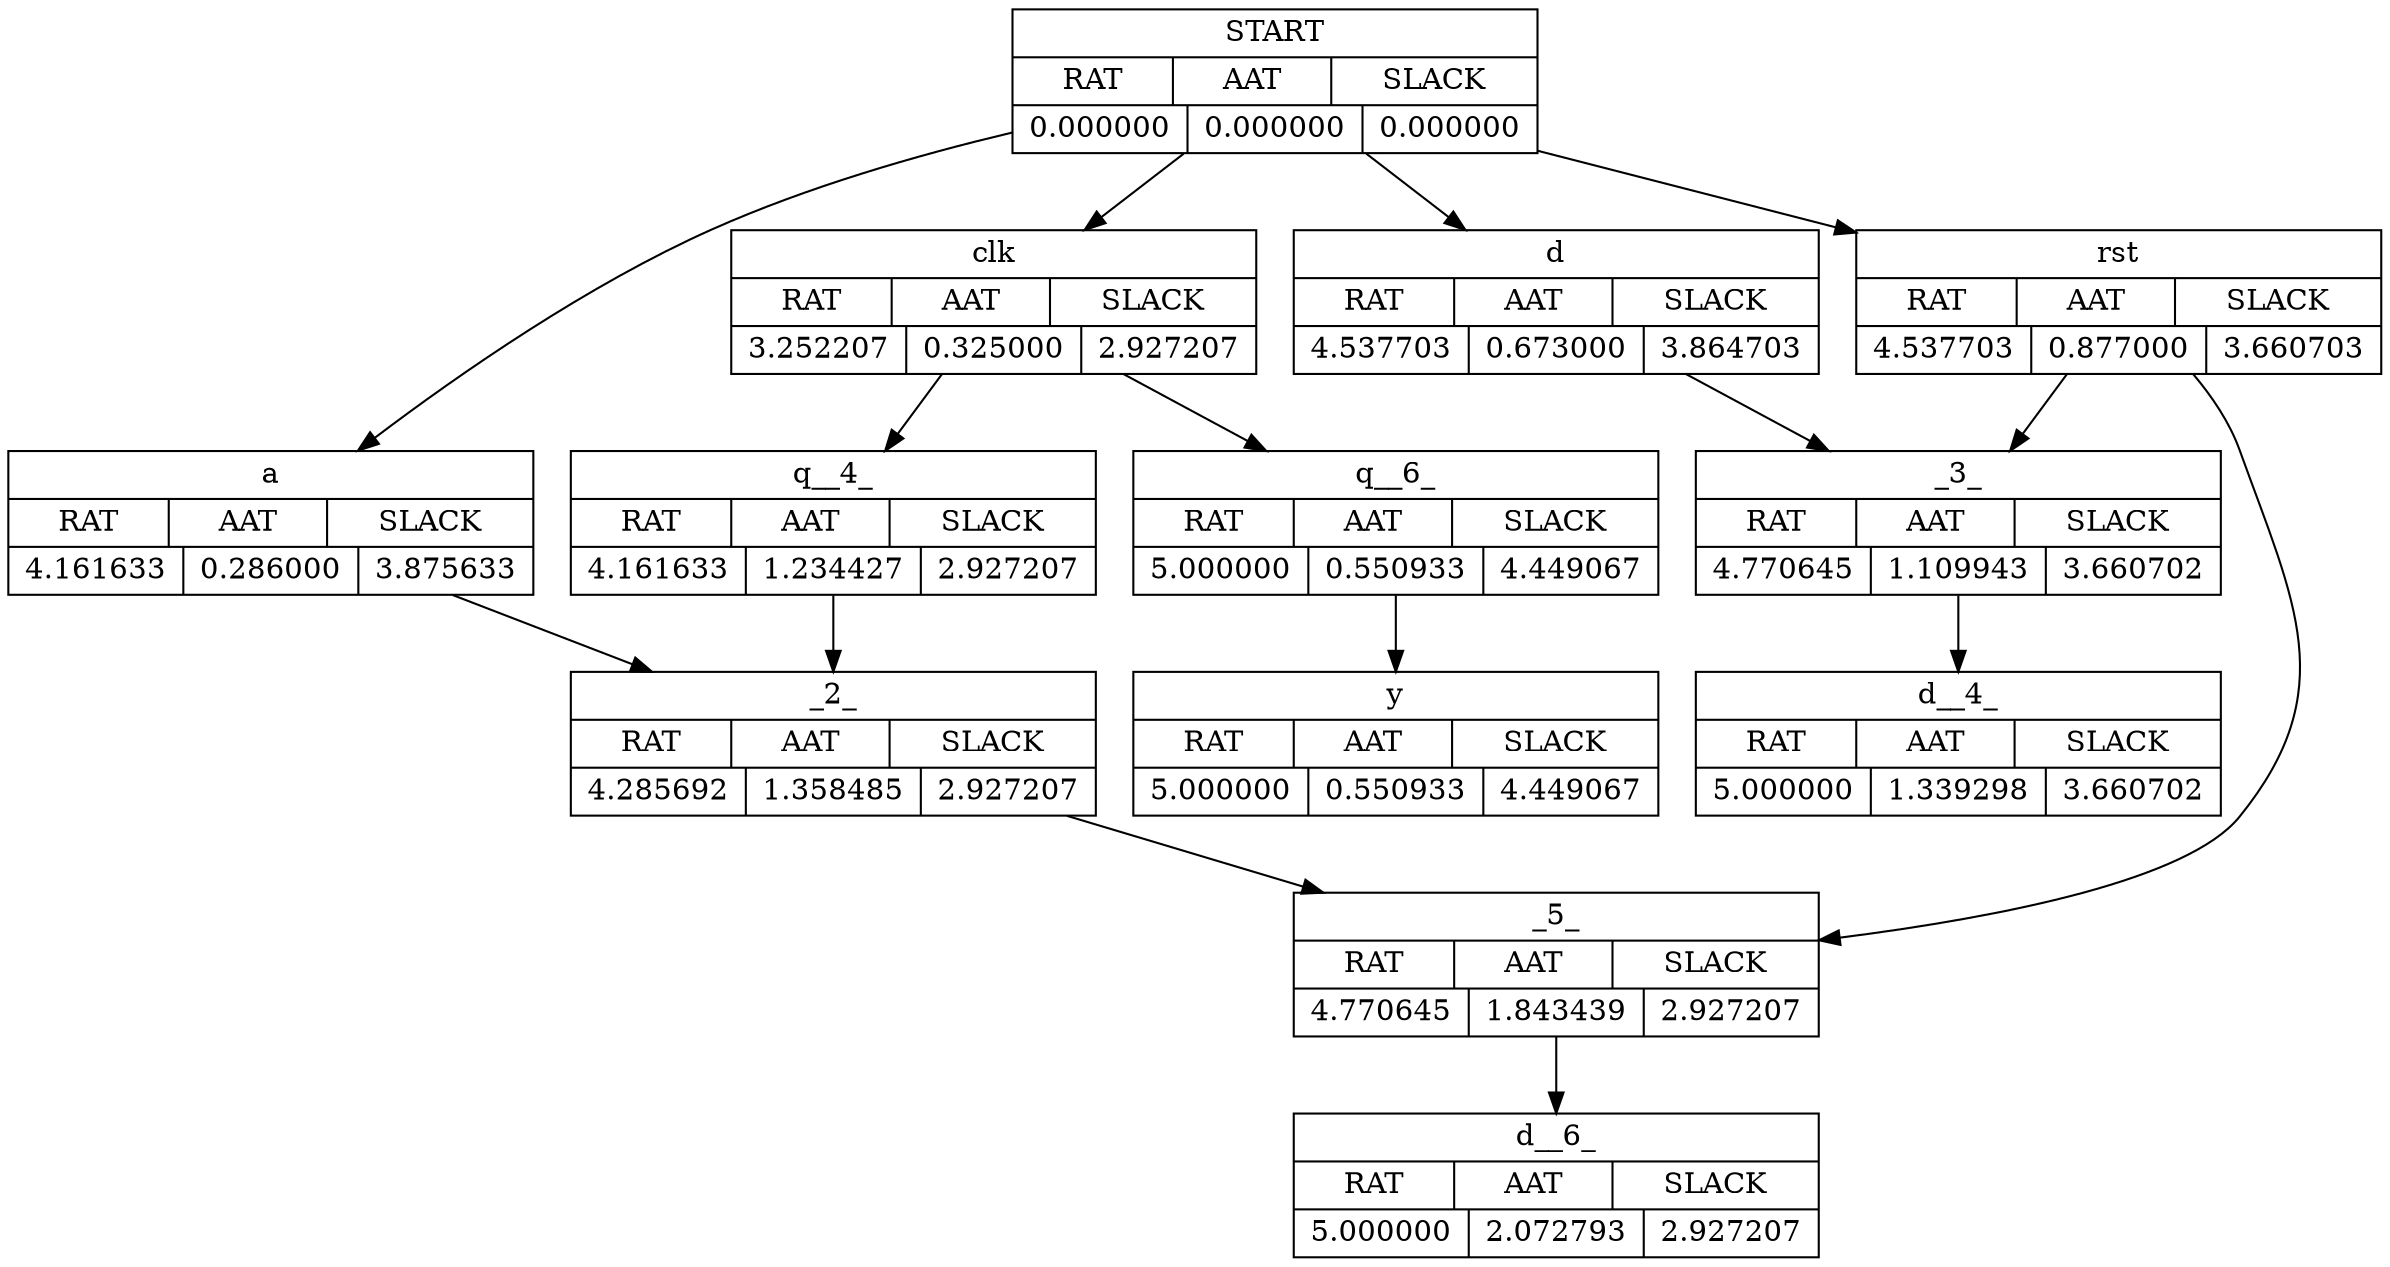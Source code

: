 Digraph G {
START[shape ="record", label = "{{START}|{RAT|AAT|SLACK}|{0.000000|0.000000|0.000000}}"];
a[shape ="record", label = "{{a}|{RAT|AAT|SLACK}|{4.161633|0.286000|3.875633}}"];
clk[shape ="record", label = "{{clk}|{RAT|AAT|SLACK}|{3.252207|0.325000|2.927207}}"];
d[shape ="record", label = "{{d}|{RAT|AAT|SLACK}|{4.537703|0.673000|3.864703}}"];
rst[shape ="record", label = "{{rst}|{RAT|AAT|SLACK}|{4.537703|0.877000|3.660703}}"];
y[shape ="record", label = "{{y}|{RAT|AAT|SLACK}|{5.000000|0.550933|4.449067}}"];
_2_[shape ="record", label = "{{_2_}|{RAT|AAT|SLACK}|{4.285692|1.358485|2.927207}}"];
_3_[shape ="record", label = "{{_3_}|{RAT|AAT|SLACK}|{4.770645|1.109943|3.660702}}"];
d__4_[shape ="record", label = "{{d__4_}|{RAT|AAT|SLACK}|{5.000000|1.339298|3.660702}}"];
q__4_[shape ="record", label = "{{q__4_}|{RAT|AAT|SLACK}|{4.161633|1.234427|2.927207}}"];
_5_[shape ="record", label = "{{_5_}|{RAT|AAT|SLACK}|{4.770645|1.843439|2.927207}}"];
d__6_[shape ="record", label = "{{d__6_}|{RAT|AAT|SLACK}|{5.000000|2.072793|2.927207}}"];
q__6_[shape ="record", label = "{{q__6_}|{RAT|AAT|SLACK}|{5.000000|0.550933|4.449067}}"];
START->a;
START->clk;
START->d;
START->rst;
a->_2_;
clk->q__4_;
clk->q__6_;
d->_3_;
rst->_3_;
rst->_5_;
_2_->_5_;
_3_->d__4_;
q__4_->_2_;
_5_->d__6_;
q__6_->y;
}
